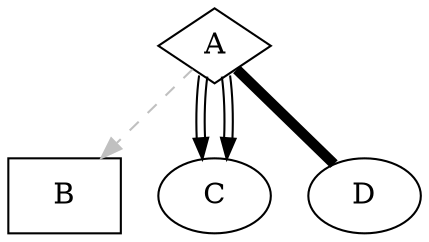 digraph test1 {

  A [shape=diamond]
  B [shape=box]
  A -> C [color="black:invis:black"]

  A -> B [style=dashed, color=grey]
  A -> C [color="black:invis:black"]
  A -> D [penwidth=5, arrowhead=none]

}
